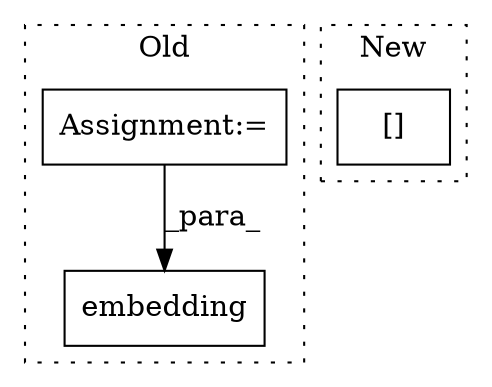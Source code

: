 digraph G {
subgraph cluster0 {
1 [label="embedding" a="32" s="4442,4455" l="10,1" shape="box"];
3 [label="Assignment:=" a="7" s="4350" l="1" shape="box"];
label = "Old";
style="dotted";
}
subgraph cluster1 {
2 [label="[]" a="2" s="4500,4559" l="23,2" shape="box"];
label = "New";
style="dotted";
}
3 -> 1 [label="_para_"];
}